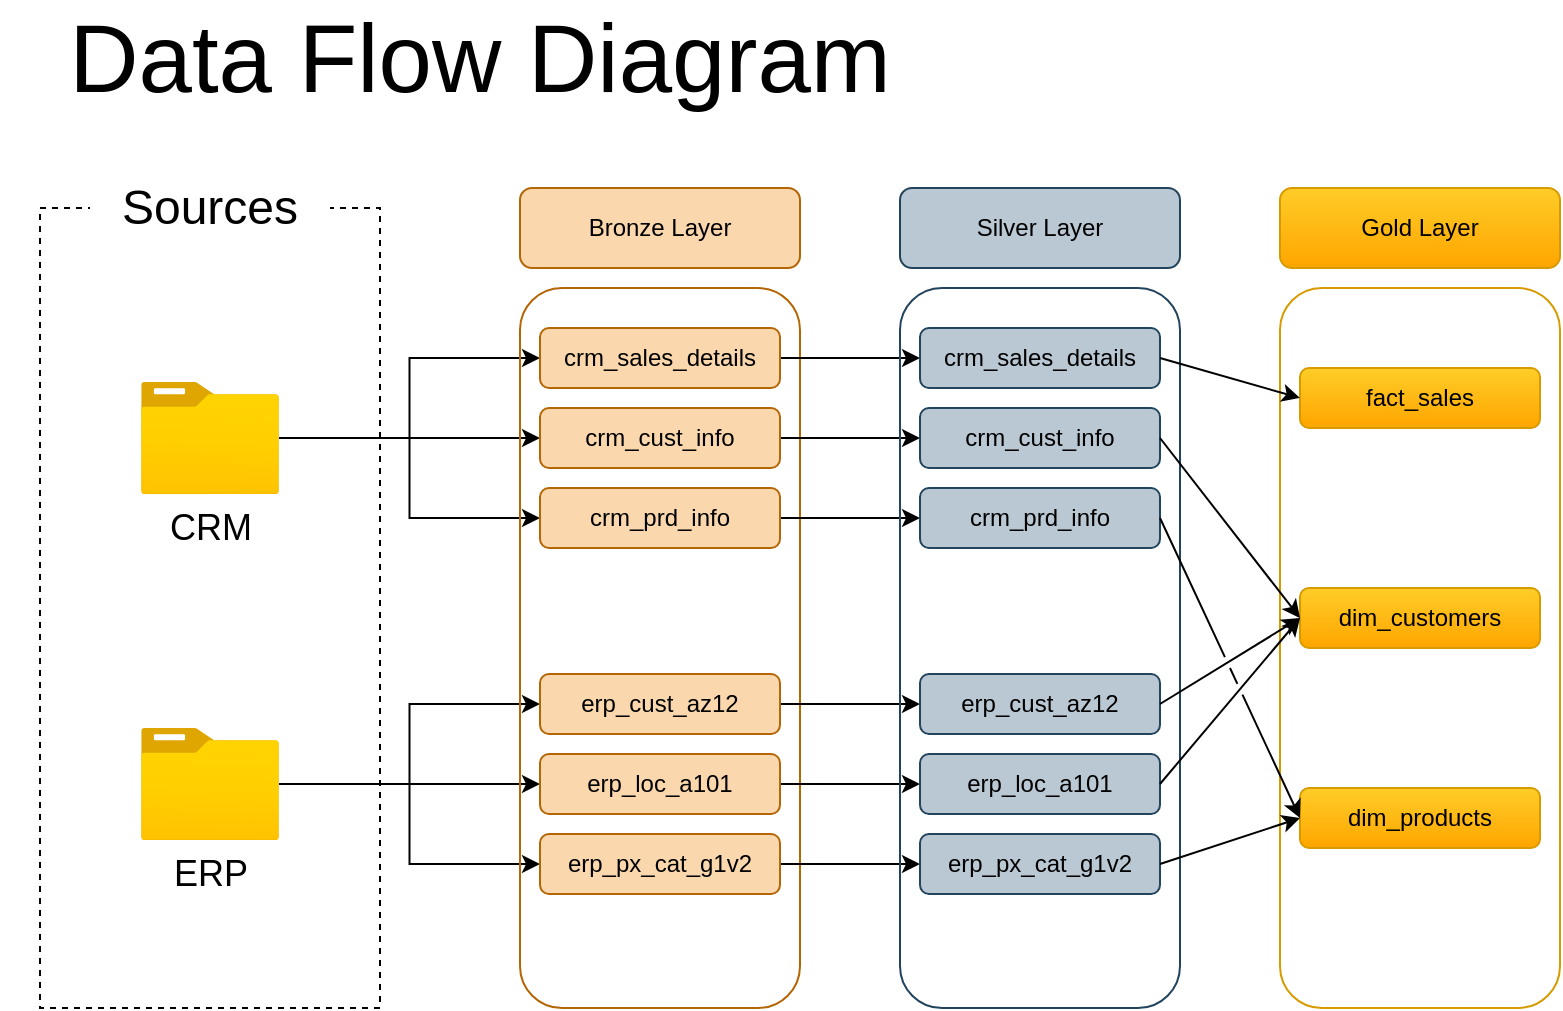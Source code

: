 <mxfile version="28.1.2">
  <diagram name="Page-1" id="mdWr3JljKfzFDwrGHD8j">
    <mxGraphModel dx="1971" dy="1137" grid="1" gridSize="10" guides="1" tooltips="1" connect="1" arrows="1" fold="1" page="1" pageScale="1" pageWidth="850" pageHeight="1100" math="0" shadow="0">
      <root>
        <mxCell id="0" />
        <mxCell id="1" parent="0" />
        <mxCell id="VJQ0RcE6RmRIMb83w6t6-1" value="" style="rounded=0;whiteSpace=wrap;html=1;fillColor=none;strokeColor=default;perimeterSpacing=0;dashed=1;" vertex="1" parent="1">
          <mxGeometry x="40" y="200" width="170" height="400" as="geometry" />
        </mxCell>
        <mxCell id="VJQ0RcE6RmRIMb83w6t6-2" value="Sources" style="rounded=0;whiteSpace=wrap;html=1;strokeColor=none;fontSize=24;" vertex="1" parent="1">
          <mxGeometry x="65" y="180" width="120" height="40" as="geometry" />
        </mxCell>
        <mxCell id="VJQ0RcE6RmRIMb83w6t6-3" value="Data Flow Diagram" style="text;html=1;align=center;verticalAlign=middle;whiteSpace=wrap;rounded=0;fontSize=48;" vertex="1" parent="1">
          <mxGeometry x="20" y="110" width="480" height="30" as="geometry" />
        </mxCell>
        <mxCell id="VJQ0RcE6RmRIMb83w6t6-4" value="Bronze Layer" style="rounded=1;whiteSpace=wrap;html=1;fillColor=#fad7ac;strokeColor=#b46504;" vertex="1" parent="1">
          <mxGeometry x="280" y="190" width="140" height="40" as="geometry" />
        </mxCell>
        <mxCell id="VJQ0RcE6RmRIMb83w6t6-19" style="edgeStyle=orthogonalEdgeStyle;rounded=0;orthogonalLoop=1;jettySize=auto;html=1;entryX=0;entryY=0.5;entryDx=0;entryDy=0;" edge="1" parent="1" source="VJQ0RcE6RmRIMb83w6t6-6" target="VJQ0RcE6RmRIMb83w6t6-9">
          <mxGeometry relative="1" as="geometry" />
        </mxCell>
        <mxCell id="VJQ0RcE6RmRIMb83w6t6-20" style="edgeStyle=orthogonalEdgeStyle;rounded=0;orthogonalLoop=1;jettySize=auto;html=1;entryX=0;entryY=0.5;entryDx=0;entryDy=0;" edge="1" parent="1" source="VJQ0RcE6RmRIMb83w6t6-6" target="VJQ0RcE6RmRIMb83w6t6-10">
          <mxGeometry relative="1" as="geometry" />
        </mxCell>
        <mxCell id="VJQ0RcE6RmRIMb83w6t6-21" style="edgeStyle=orthogonalEdgeStyle;rounded=0;orthogonalLoop=1;jettySize=auto;html=1;" edge="1" parent="1" source="VJQ0RcE6RmRIMb83w6t6-6" target="VJQ0RcE6RmRIMb83w6t6-11">
          <mxGeometry relative="1" as="geometry" />
        </mxCell>
        <mxCell id="VJQ0RcE6RmRIMb83w6t6-6" value="CRM" style="image;aspect=fixed;html=1;points=[];align=center;fontSize=18;image=img/lib/azure2/general/Folder_Blank.svg;" vertex="1" parent="1">
          <mxGeometry x="90.5" y="287" width="69" height="56.0" as="geometry" />
        </mxCell>
        <mxCell id="VJQ0RcE6RmRIMb83w6t6-16" style="edgeStyle=orthogonalEdgeStyle;rounded=0;orthogonalLoop=1;jettySize=auto;html=1;" edge="1" parent="1" source="VJQ0RcE6RmRIMb83w6t6-7" target="VJQ0RcE6RmRIMb83w6t6-14">
          <mxGeometry relative="1" as="geometry" />
        </mxCell>
        <mxCell id="VJQ0RcE6RmRIMb83w6t6-17" style="edgeStyle=orthogonalEdgeStyle;rounded=0;orthogonalLoop=1;jettySize=auto;html=1;entryX=0;entryY=0.5;entryDx=0;entryDy=0;" edge="1" parent="1" source="VJQ0RcE6RmRIMb83w6t6-7" target="VJQ0RcE6RmRIMb83w6t6-13">
          <mxGeometry relative="1" as="geometry" />
        </mxCell>
        <mxCell id="VJQ0RcE6RmRIMb83w6t6-18" style="edgeStyle=orthogonalEdgeStyle;rounded=0;orthogonalLoop=1;jettySize=auto;html=1;entryX=0;entryY=0.5;entryDx=0;entryDy=0;" edge="1" parent="1" source="VJQ0RcE6RmRIMb83w6t6-7" target="VJQ0RcE6RmRIMb83w6t6-12">
          <mxGeometry relative="1" as="geometry" />
        </mxCell>
        <mxCell id="VJQ0RcE6RmRIMb83w6t6-7" value="ERP" style="image;aspect=fixed;html=1;points=[];align=center;fontSize=18;image=img/lib/azure2/general/Folder_Blank.svg;" vertex="1" parent="1">
          <mxGeometry x="90.5" y="460" width="69" height="56.0" as="geometry" />
        </mxCell>
        <mxCell id="VJQ0RcE6RmRIMb83w6t6-8" value="" style="rounded=1;whiteSpace=wrap;html=1;fillColor=none;strokeColor=#b46504;" vertex="1" parent="1">
          <mxGeometry x="280" y="240" width="140" height="360" as="geometry" />
        </mxCell>
        <mxCell id="VJQ0RcE6RmRIMb83w6t6-33" style="edgeStyle=orthogonalEdgeStyle;rounded=0;orthogonalLoop=1;jettySize=auto;html=1;" edge="1" parent="1" source="VJQ0RcE6RmRIMb83w6t6-9" target="VJQ0RcE6RmRIMb83w6t6-27">
          <mxGeometry relative="1" as="geometry" />
        </mxCell>
        <mxCell id="VJQ0RcE6RmRIMb83w6t6-9" value="crm_sales_details" style="rounded=1;whiteSpace=wrap;html=1;fillColor=#fad7ac;strokeColor=#b46504;" vertex="1" parent="1">
          <mxGeometry x="290" y="260" width="120" height="30" as="geometry" />
        </mxCell>
        <mxCell id="VJQ0RcE6RmRIMb83w6t6-34" style="edgeStyle=orthogonalEdgeStyle;rounded=0;orthogonalLoop=1;jettySize=auto;html=1;entryX=0;entryY=0.5;entryDx=0;entryDy=0;" edge="1" parent="1" source="VJQ0RcE6RmRIMb83w6t6-10" target="VJQ0RcE6RmRIMb83w6t6-28">
          <mxGeometry relative="1" as="geometry" />
        </mxCell>
        <mxCell id="VJQ0RcE6RmRIMb83w6t6-10" value="crm_cust_info" style="rounded=1;whiteSpace=wrap;html=1;fillColor=#fad7ac;strokeColor=#b46504;" vertex="1" parent="1">
          <mxGeometry x="290" y="300" width="120" height="30" as="geometry" />
        </mxCell>
        <mxCell id="VJQ0RcE6RmRIMb83w6t6-35" style="edgeStyle=orthogonalEdgeStyle;rounded=0;orthogonalLoop=1;jettySize=auto;html=1;entryX=0;entryY=0.5;entryDx=0;entryDy=0;" edge="1" parent="1" source="VJQ0RcE6RmRIMb83w6t6-11" target="VJQ0RcE6RmRIMb83w6t6-29">
          <mxGeometry relative="1" as="geometry" />
        </mxCell>
        <mxCell id="VJQ0RcE6RmRIMb83w6t6-11" value="crm_prd_info" style="rounded=1;whiteSpace=wrap;html=1;fillColor=#fad7ac;strokeColor=#b46504;" vertex="1" parent="1">
          <mxGeometry x="290" y="340" width="120" height="30" as="geometry" />
        </mxCell>
        <mxCell id="VJQ0RcE6RmRIMb83w6t6-38" style="edgeStyle=orthogonalEdgeStyle;rounded=0;orthogonalLoop=1;jettySize=auto;html=1;entryX=0;entryY=0.5;entryDx=0;entryDy=0;" edge="1" parent="1" source="VJQ0RcE6RmRIMb83w6t6-12" target="VJQ0RcE6RmRIMb83w6t6-30">
          <mxGeometry relative="1" as="geometry" />
        </mxCell>
        <mxCell id="VJQ0RcE6RmRIMb83w6t6-12" value="erp_px_cat_g1v2" style="rounded=1;whiteSpace=wrap;html=1;fillColor=#fad7ac;strokeColor=#b46504;" vertex="1" parent="1">
          <mxGeometry x="290" y="513" width="120" height="30" as="geometry" />
        </mxCell>
        <mxCell id="VJQ0RcE6RmRIMb83w6t6-37" style="edgeStyle=orthogonalEdgeStyle;rounded=0;orthogonalLoop=1;jettySize=auto;html=1;" edge="1" parent="1" source="VJQ0RcE6RmRIMb83w6t6-13" target="VJQ0RcE6RmRIMb83w6t6-31">
          <mxGeometry relative="1" as="geometry" />
        </mxCell>
        <mxCell id="VJQ0RcE6RmRIMb83w6t6-13" value="erp_loc_a101" style="rounded=1;whiteSpace=wrap;html=1;fillColor=#fad7ac;strokeColor=#b46504;" vertex="1" parent="1">
          <mxGeometry x="290" y="473" width="120" height="30" as="geometry" />
        </mxCell>
        <mxCell id="VJQ0RcE6RmRIMb83w6t6-36" style="edgeStyle=orthogonalEdgeStyle;rounded=0;orthogonalLoop=1;jettySize=auto;html=1;entryX=0;entryY=0.5;entryDx=0;entryDy=0;" edge="1" parent="1" source="VJQ0RcE6RmRIMb83w6t6-14" target="VJQ0RcE6RmRIMb83w6t6-32">
          <mxGeometry relative="1" as="geometry" />
        </mxCell>
        <mxCell id="VJQ0RcE6RmRIMb83w6t6-14" value="erp_cust_az12" style="rounded=1;whiteSpace=wrap;html=1;fillColor=#fad7ac;strokeColor=#b46504;" vertex="1" parent="1">
          <mxGeometry x="290" y="433" width="120" height="30" as="geometry" />
        </mxCell>
        <mxCell id="VJQ0RcE6RmRIMb83w6t6-25" value="Silver Layer" style="rounded=1;whiteSpace=wrap;html=1;fillColor=#bac8d3;strokeColor=#23445d;" vertex="1" parent="1">
          <mxGeometry x="470" y="190" width="140" height="40" as="geometry" />
        </mxCell>
        <mxCell id="VJQ0RcE6RmRIMb83w6t6-26" value="" style="rounded=1;whiteSpace=wrap;html=1;fillColor=none;strokeColor=#23445d;" vertex="1" parent="1">
          <mxGeometry x="470" y="240" width="140" height="360" as="geometry" />
        </mxCell>
        <mxCell id="VJQ0RcE6RmRIMb83w6t6-27" value="crm_sales_details" style="rounded=1;whiteSpace=wrap;html=1;fillColor=#bac8d3;strokeColor=#23445d;" vertex="1" parent="1">
          <mxGeometry x="480" y="260" width="120" height="30" as="geometry" />
        </mxCell>
        <mxCell id="VJQ0RcE6RmRIMb83w6t6-28" value="crm_cust_info" style="rounded=1;whiteSpace=wrap;html=1;fillColor=#bac8d3;strokeColor=#23445d;" vertex="1" parent="1">
          <mxGeometry x="480" y="300" width="120" height="30" as="geometry" />
        </mxCell>
        <mxCell id="VJQ0RcE6RmRIMb83w6t6-29" value="crm_prd_info" style="rounded=1;whiteSpace=wrap;html=1;fillColor=#bac8d3;strokeColor=#23445d;" vertex="1" parent="1">
          <mxGeometry x="480" y="340" width="120" height="30" as="geometry" />
        </mxCell>
        <mxCell id="VJQ0RcE6RmRIMb83w6t6-30" value="erp_px_cat_g1v2" style="rounded=1;whiteSpace=wrap;html=1;fillColor=#bac8d3;strokeColor=#23445d;" vertex="1" parent="1">
          <mxGeometry x="480" y="513" width="120" height="30" as="geometry" />
        </mxCell>
        <mxCell id="VJQ0RcE6RmRIMb83w6t6-31" value="erp_loc_a101" style="rounded=1;whiteSpace=wrap;html=1;fillColor=#bac8d3;strokeColor=#23445d;" vertex="1" parent="1">
          <mxGeometry x="480" y="473" width="120" height="30" as="geometry" />
        </mxCell>
        <mxCell id="VJQ0RcE6RmRIMb83w6t6-32" value="erp_cust_az12" style="rounded=1;whiteSpace=wrap;html=1;fillColor=#bac8d3;strokeColor=#23445d;" vertex="1" parent="1">
          <mxGeometry x="480" y="433" width="120" height="30" as="geometry" />
        </mxCell>
        <mxCell id="VJQ0RcE6RmRIMb83w6t6-41" value="Gold Layer" style="rounded=1;whiteSpace=wrap;html=1;fillColor=#ffcd28;strokeColor=#d79b00;gradientColor=#ffa500;" vertex="1" parent="1">
          <mxGeometry x="660" y="190" width="140" height="40" as="geometry" />
        </mxCell>
        <mxCell id="VJQ0RcE6RmRIMb83w6t6-42" value="" style="rounded=1;whiteSpace=wrap;html=1;fillColor=none;strokeColor=#d79b00;gradientColor=#ffa500;" vertex="1" parent="1">
          <mxGeometry x="660" y="240" width="140" height="360" as="geometry" />
        </mxCell>
        <mxCell id="VJQ0RcE6RmRIMb83w6t6-43" value="fact_sales" style="rounded=1;whiteSpace=wrap;html=1;fillColor=#ffcd28;strokeColor=#d79b00;gradientColor=#ffa500;" vertex="1" parent="1">
          <mxGeometry x="670" y="280" width="120" height="30" as="geometry" />
        </mxCell>
        <mxCell id="VJQ0RcE6RmRIMb83w6t6-44" value="dim_customers" style="rounded=1;whiteSpace=wrap;html=1;fillColor=#ffcd28;strokeColor=#d79b00;gradientColor=#ffa500;" vertex="1" parent="1">
          <mxGeometry x="670" y="390" width="120" height="30" as="geometry" />
        </mxCell>
        <mxCell id="VJQ0RcE6RmRIMb83w6t6-45" value="dim_products" style="rounded=1;whiteSpace=wrap;html=1;fillColor=#ffcd28;strokeColor=#d79b00;gradientColor=#ffa500;" vertex="1" parent="1">
          <mxGeometry x="670" y="490" width="120" height="30" as="geometry" />
        </mxCell>
        <mxCell id="VJQ0RcE6RmRIMb83w6t6-51" value="" style="endArrow=classic;html=1;rounded=0;exitX=1;exitY=0.5;exitDx=0;exitDy=0;entryX=0;entryY=0.5;entryDx=0;entryDy=0;" edge="1" parent="1" source="VJQ0RcE6RmRIMb83w6t6-27" target="VJQ0RcE6RmRIMb83w6t6-43">
          <mxGeometry width="50" height="50" relative="1" as="geometry">
            <mxPoint x="610" y="410" as="sourcePoint" />
            <mxPoint x="660" y="360" as="targetPoint" />
          </mxGeometry>
        </mxCell>
        <mxCell id="VJQ0RcE6RmRIMb83w6t6-52" value="" style="endArrow=classic;html=1;rounded=0;exitX=1;exitY=0.5;exitDx=0;exitDy=0;entryX=0;entryY=0.5;entryDx=0;entryDy=0;jumpStyle=gap;" edge="1" parent="1" source="VJQ0RcE6RmRIMb83w6t6-28" target="VJQ0RcE6RmRIMb83w6t6-44">
          <mxGeometry width="50" height="50" relative="1" as="geometry">
            <mxPoint x="630" y="320" as="sourcePoint" />
            <mxPoint x="700" y="340" as="targetPoint" />
          </mxGeometry>
        </mxCell>
        <mxCell id="VJQ0RcE6RmRIMb83w6t6-53" value="" style="endArrow=classic;html=1;rounded=0;exitX=1;exitY=0.5;exitDx=0;exitDy=0;entryX=0;entryY=0.5;entryDx=0;entryDy=0;jumpStyle=gap;" edge="1" parent="1" source="VJQ0RcE6RmRIMb83w6t6-32" target="VJQ0RcE6RmRIMb83w6t6-44">
          <mxGeometry width="50" height="50" relative="1" as="geometry">
            <mxPoint x="630" y="390" as="sourcePoint" />
            <mxPoint x="700" y="473" as="targetPoint" />
          </mxGeometry>
        </mxCell>
        <mxCell id="VJQ0RcE6RmRIMb83w6t6-54" value="" style="endArrow=classic;html=1;rounded=0;exitX=1;exitY=0.5;exitDx=0;exitDy=0;jumpStyle=gap;" edge="1" parent="1" source="VJQ0RcE6RmRIMb83w6t6-31">
          <mxGeometry width="50" height="50" relative="1" as="geometry">
            <mxPoint x="610" y="469.5" as="sourcePoint" />
            <mxPoint x="670" y="405" as="targetPoint" />
          </mxGeometry>
        </mxCell>
        <mxCell id="VJQ0RcE6RmRIMb83w6t6-55" value="" style="endArrow=classic;html=1;rounded=0;exitX=1;exitY=0.5;exitDx=0;exitDy=0;entryX=0;entryY=0.5;entryDx=0;entryDy=0;jumpStyle=gap;" edge="1" parent="1" source="VJQ0RcE6RmRIMb83w6t6-30" target="VJQ0RcE6RmRIMb83w6t6-45">
          <mxGeometry width="50" height="50" relative="1" as="geometry">
            <mxPoint x="600" y="533" as="sourcePoint" />
            <mxPoint x="670" y="490" as="targetPoint" />
          </mxGeometry>
        </mxCell>
        <mxCell id="VJQ0RcE6RmRIMb83w6t6-56" value="" style="endArrow=classic;html=1;rounded=0;exitX=1;exitY=0.5;exitDx=0;exitDy=0;entryX=0;entryY=0.5;entryDx=0;entryDy=0;jumpStyle=gap;" edge="1" parent="1" source="VJQ0RcE6RmRIMb83w6t6-29" target="VJQ0RcE6RmRIMb83w6t6-45">
          <mxGeometry width="50" height="50" relative="1" as="geometry">
            <mxPoint x="630" y="493" as="sourcePoint" />
            <mxPoint x="700" y="470" as="targetPoint" />
          </mxGeometry>
        </mxCell>
      </root>
    </mxGraphModel>
  </diagram>
</mxfile>
